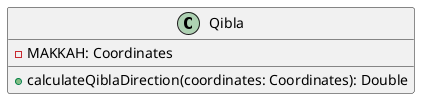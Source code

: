 @startuml
class Qibla {
-MAKKAH: Coordinates
+calculateQiblaDirection(coordinates: Coordinates): Double
}
@enduml